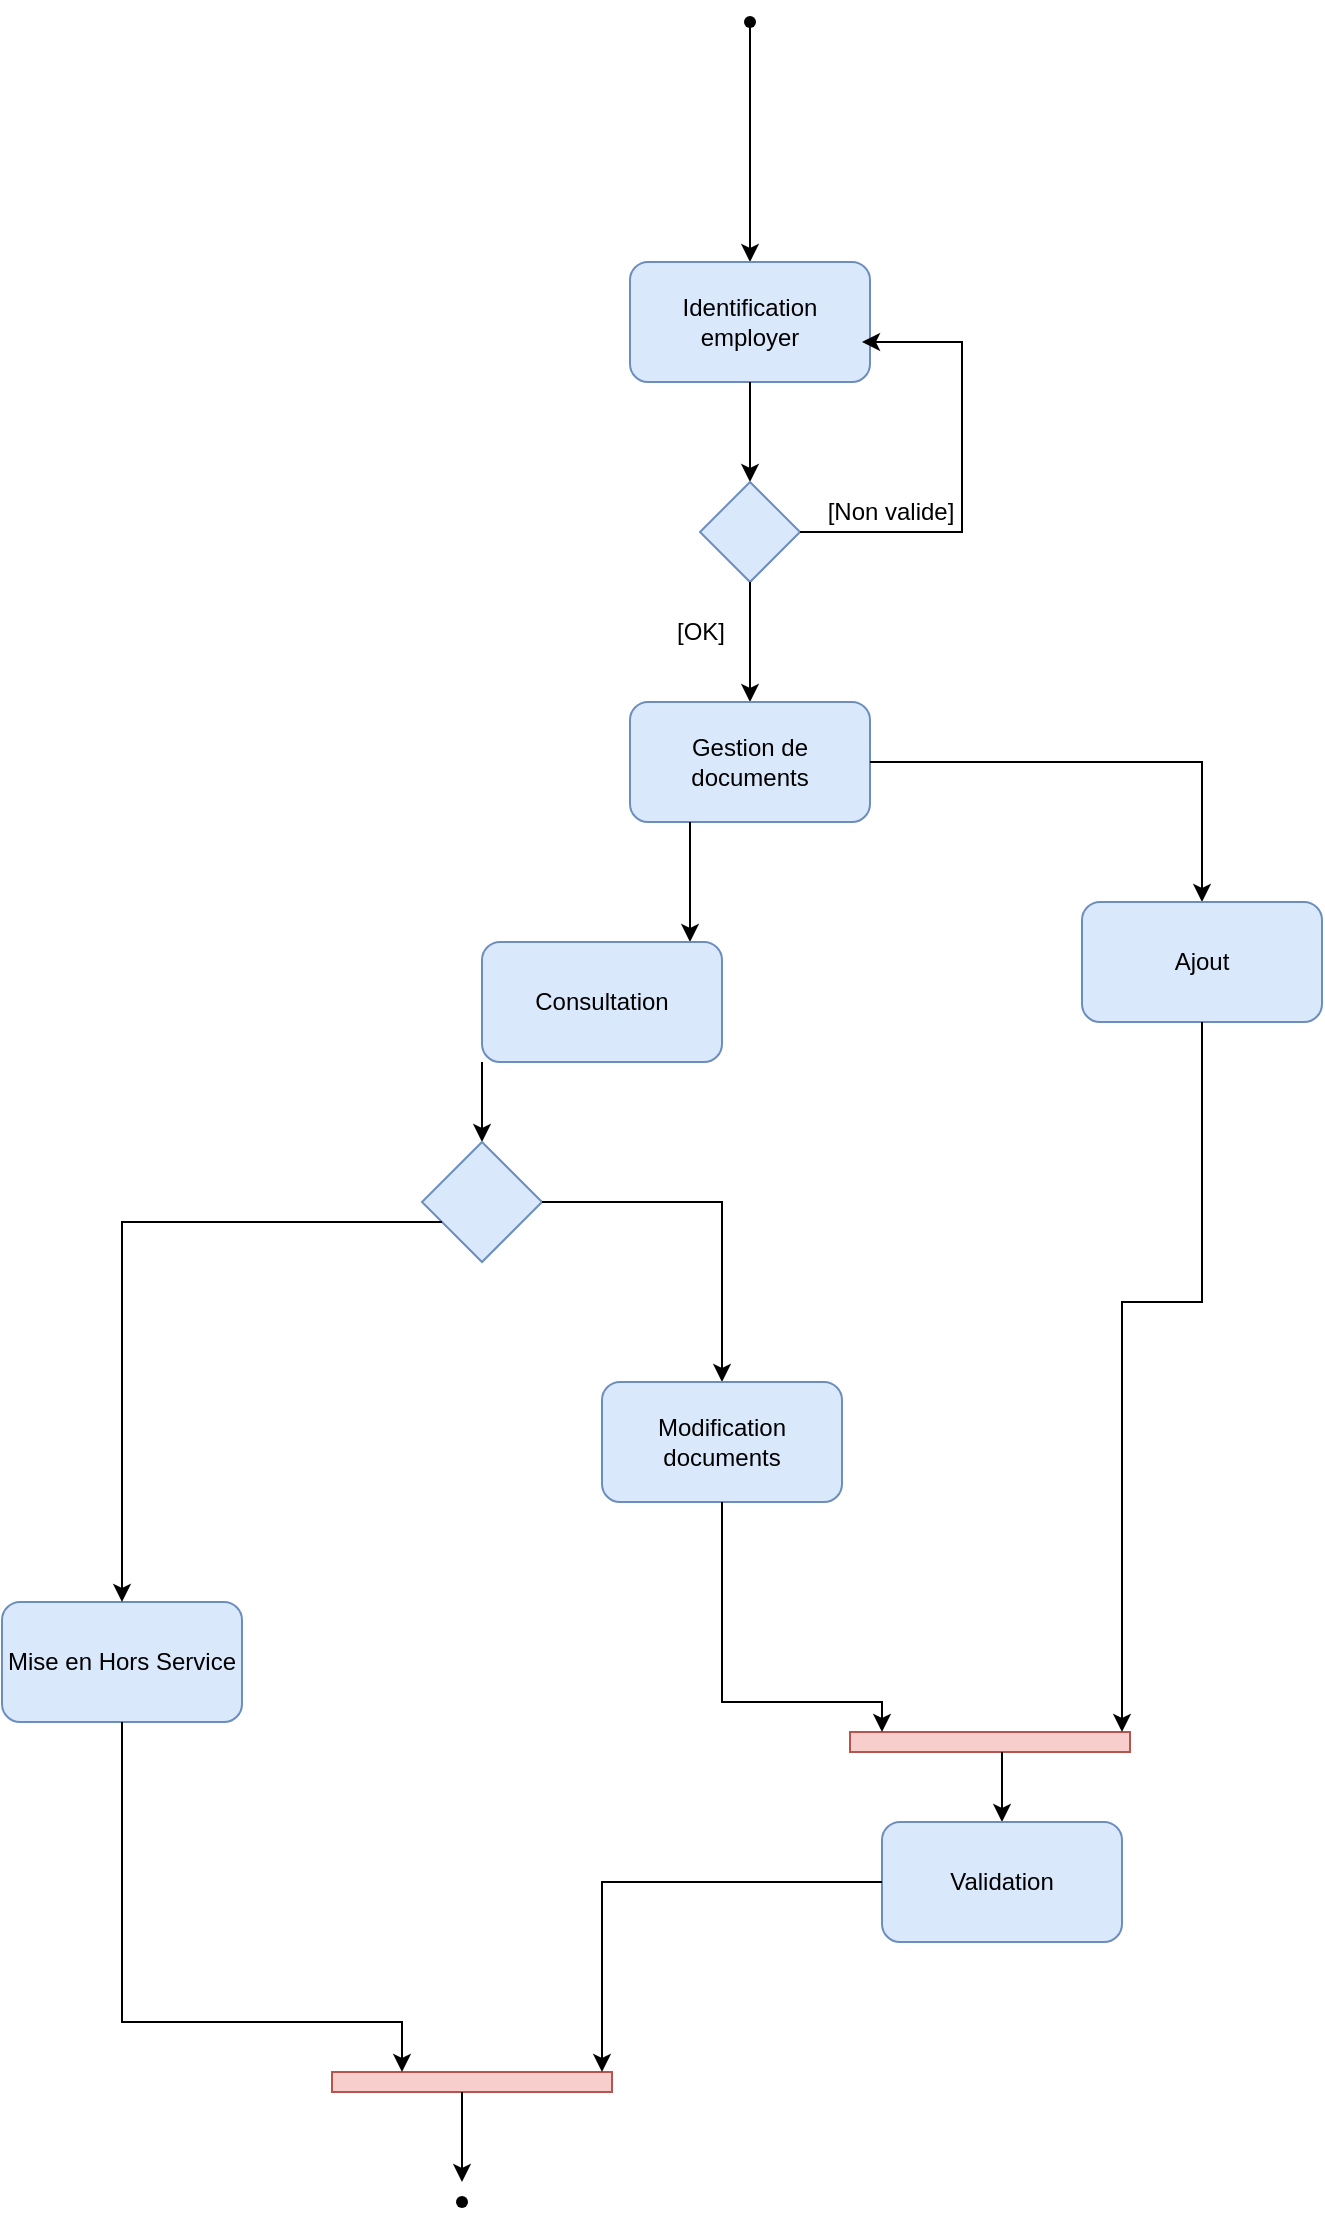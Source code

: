 <mxfile version="21.0.8" type="device" pages="3"><diagram name="Activité" id="EU0yWPnF8rRC2kaREz6J"><mxGraphModel dx="1949" dy="1153" grid="1" gridSize="10" guides="1" tooltips="1" connect="1" arrows="1" fold="1" page="1" pageScale="1" pageWidth="827" pageHeight="1169" math="0" shadow="0"><root><mxCell id="0"/><mxCell id="1" parent="0"/><mxCell id="TRYcGIbiOv0MyPujM1PL-1" value="" style="shape=waypoint;sketch=0;fillStyle=solid;size=6;pointerEvents=1;points=[];fillColor=none;resizable=0;rotatable=0;perimeter=centerPerimeter;snapToPoint=1;" parent="1" vertex="1"><mxGeometry x="404" y="30" width="20" height="20" as="geometry"/></mxCell><mxCell id="TRYcGIbiOv0MyPujM1PL-2" value="" style="endArrow=classic;html=1;rounded=0;" parent="1" source="TRYcGIbiOv0MyPujM1PL-1" edge="1"><mxGeometry width="50" height="50" relative="1" as="geometry"><mxPoint x="400" y="160" as="sourcePoint"/><mxPoint x="414" y="160" as="targetPoint"/></mxGeometry></mxCell><mxCell id="TRYcGIbiOv0MyPujM1PL-3" value="Identification employer" style="rounded=1;whiteSpace=wrap;html=1;fillColor=#dae8fc;strokeColor=#6c8ebf;" parent="1" vertex="1"><mxGeometry x="354" y="160" width="120" height="60" as="geometry"/></mxCell><mxCell id="TRYcGIbiOv0MyPujM1PL-4" value="" style="endArrow=classic;html=1;rounded=0;exitX=0.5;exitY=1;exitDx=0;exitDy=0;" parent="1" source="TRYcGIbiOv0MyPujM1PL-3" edge="1"><mxGeometry width="50" height="50" relative="1" as="geometry"><mxPoint x="370" y="400" as="sourcePoint"/><mxPoint x="414" y="270" as="targetPoint"/></mxGeometry></mxCell><mxCell id="TRYcGIbiOv0MyPujM1PL-5" value="" style="rhombus;whiteSpace=wrap;html=1;fillColor=#dae8fc;strokeColor=#6c8ebf;" parent="1" vertex="1"><mxGeometry x="389" y="270" width="50" height="50" as="geometry"/></mxCell><mxCell id="TRYcGIbiOv0MyPujM1PL-6" value="" style="endArrow=classic;html=1;rounded=0;exitX=1;exitY=0.5;exitDx=0;exitDy=0;" parent="1" source="TRYcGIbiOv0MyPujM1PL-5" edge="1"><mxGeometry width="50" height="50" relative="1" as="geometry"><mxPoint x="370" y="400" as="sourcePoint"/><mxPoint x="470" y="200" as="targetPoint"/><Array as="points"><mxPoint x="520" y="295"/><mxPoint x="520" y="200"/></Array></mxGeometry></mxCell><mxCell id="TRYcGIbiOv0MyPujM1PL-7" value="[OK]&lt;br&gt;" style="text;html=1;align=center;verticalAlign=middle;resizable=0;points=[];autosize=1;strokeColor=none;fillColor=none;" parent="1" vertex="1"><mxGeometry x="364" y="330" width="50" height="30" as="geometry"/></mxCell><mxCell id="TRYcGIbiOv0MyPujM1PL-8" value="[Non valide]" style="text;html=1;align=center;verticalAlign=middle;resizable=0;points=[];autosize=1;strokeColor=none;fillColor=none;" parent="1" vertex="1"><mxGeometry x="439" y="270" width="90" height="30" as="geometry"/></mxCell><mxCell id="TRYcGIbiOv0MyPujM1PL-9" value="" style="endArrow=classic;html=1;rounded=0;exitX=0.5;exitY=1;exitDx=0;exitDy=0;" parent="1" source="TRYcGIbiOv0MyPujM1PL-5" edge="1"><mxGeometry width="50" height="50" relative="1" as="geometry"><mxPoint x="370" y="390" as="sourcePoint"/><mxPoint x="414" y="380" as="targetPoint"/></mxGeometry></mxCell><mxCell id="TRYcGIbiOv0MyPujM1PL-10" value="Gestion de documents" style="rounded=1;whiteSpace=wrap;html=1;fillColor=#dae8fc;strokeColor=#6c8ebf;" parent="1" vertex="1"><mxGeometry x="354" y="380" width="120" height="60" as="geometry"/></mxCell><mxCell id="TRYcGIbiOv0MyPujM1PL-11" value="" style="endArrow=classic;html=1;rounded=0;exitX=0.25;exitY=1;exitDx=0;exitDy=0;" parent="1" source="TRYcGIbiOv0MyPujM1PL-10" edge="1"><mxGeometry width="50" height="50" relative="1" as="geometry"><mxPoint x="370" y="480" as="sourcePoint"/><mxPoint x="384" y="500" as="targetPoint"/><Array as="points"><mxPoint x="384" y="480"/></Array></mxGeometry></mxCell><mxCell id="TRYcGIbiOv0MyPujM1PL-12" value="" style="endArrow=classic;html=1;rounded=0;" parent="1" edge="1"><mxGeometry width="50" height="50" relative="1" as="geometry"><mxPoint x="474" y="410" as="sourcePoint"/><mxPoint x="640" y="480" as="targetPoint"/><Array as="points"><mxPoint x="640" y="410"/></Array></mxGeometry></mxCell><mxCell id="TRYcGIbiOv0MyPujM1PL-13" value="Ajout" style="rounded=1;whiteSpace=wrap;html=1;fillColor=#dae8fc;strokeColor=#6c8ebf;" parent="1" vertex="1"><mxGeometry x="580" y="480" width="120" height="60" as="geometry"/></mxCell><mxCell id="TRYcGIbiOv0MyPujM1PL-14" value="Consultation" style="rounded=1;whiteSpace=wrap;html=1;fillColor=#dae8fc;strokeColor=#6c8ebf;" parent="1" vertex="1"><mxGeometry x="280" y="500" width="120" height="60" as="geometry"/></mxCell><mxCell id="TRYcGIbiOv0MyPujM1PL-15" value="" style="endArrow=classic;html=1;rounded=0;exitX=0;exitY=1;exitDx=0;exitDy=0;" parent="1" source="TRYcGIbiOv0MyPujM1PL-14" edge="1"><mxGeometry width="50" height="50" relative="1" as="geometry"><mxPoint x="430" y="580" as="sourcePoint"/><mxPoint x="280" y="600" as="targetPoint"/></mxGeometry></mxCell><mxCell id="TRYcGIbiOv0MyPujM1PL-16" value="" style="rhombus;whiteSpace=wrap;html=1;fillColor=#dae8fc;strokeColor=#6c8ebf;" parent="1" vertex="1"><mxGeometry x="250" y="600" width="60" height="60" as="geometry"/></mxCell><mxCell id="TRYcGIbiOv0MyPujM1PL-21" value="" style="html=1;points=[];perimeter=orthogonalPerimeter;outlineConnect=0;targetShapes=umlLifeline;portConstraint=eastwest;newEdgeStyle={&quot;edgeStyle&quot;:&quot;elbowEdgeStyle&quot;,&quot;elbow&quot;:&quot;vertical&quot;,&quot;curved&quot;:0,&quot;rounded&quot;:0};rotation=90;fillColor=#f8cecc;strokeColor=#b85450;" parent="1" vertex="1"><mxGeometry x="529" y="830" width="10" height="140" as="geometry"/></mxCell><mxCell id="TRYcGIbiOv0MyPujM1PL-23" value="" style="endArrow=classic;html=1;rounded=0;exitX=0.5;exitY=1;exitDx=0;exitDy=0;" parent="1" source="TRYcGIbiOv0MyPujM1PL-13" target="TRYcGIbiOv0MyPujM1PL-21" edge="1"><mxGeometry width="50" height="50" relative="1" as="geometry"><mxPoint x="430" y="580" as="sourcePoint"/><mxPoint x="520" y="680" as="targetPoint"/><Array as="points"><mxPoint x="640" y="680"/><mxPoint x="600" y="680"/></Array></mxGeometry></mxCell><mxCell id="TRYcGIbiOv0MyPujM1PL-24" value="" style="endArrow=classic;html=1;rounded=0;" parent="1" edge="1"><mxGeometry width="50" height="50" relative="1" as="geometry"><mxPoint x="310" y="630" as="sourcePoint"/><mxPoint x="400" y="720" as="targetPoint"/><Array as="points"><mxPoint x="400" y="630"/></Array></mxGeometry></mxCell><mxCell id="TRYcGIbiOv0MyPujM1PL-25" value="Modification documents" style="rounded=1;whiteSpace=wrap;html=1;fillColor=#dae8fc;strokeColor=#6c8ebf;" parent="1" vertex="1"><mxGeometry x="340" y="720" width="120" height="60" as="geometry"/></mxCell><mxCell id="TRYcGIbiOv0MyPujM1PL-26" value="" style="endArrow=classic;html=1;rounded=0;" parent="1" source="TRYcGIbiOv0MyPujM1PL-25" target="TRYcGIbiOv0MyPujM1PL-21" edge="1"><mxGeometry width="50" height="50" relative="1" as="geometry"><mxPoint x="439" y="870" as="sourcePoint"/><mxPoint x="480" y="950" as="targetPoint"/><Array as="points"><mxPoint x="400" y="880"/><mxPoint x="480" y="880"/></Array></mxGeometry></mxCell><mxCell id="TRYcGIbiOv0MyPujM1PL-27" value="" style="endArrow=classic;html=1;rounded=0;entryX=0.5;entryY=0;entryDx=0;entryDy=0;" parent="1" source="TRYcGIbiOv0MyPujM1PL-21" target="TRYcGIbiOv0MyPujM1PL-28" edge="1"><mxGeometry width="50" height="50" relative="1" as="geometry"><mxPoint x="520" y="1030" as="sourcePoint"/><mxPoint x="540" y="1040" as="targetPoint"/></mxGeometry></mxCell><mxCell id="TRYcGIbiOv0MyPujM1PL-28" value="Validation" style="rounded=1;whiteSpace=wrap;html=1;fillColor=#dae8fc;strokeColor=#6c8ebf;" parent="1" vertex="1"><mxGeometry x="480" y="940" width="120" height="60" as="geometry"/></mxCell><mxCell id="TRYcGIbiOv0MyPujM1PL-29" value="Mise en Hors Service" style="rounded=1;whiteSpace=wrap;html=1;fillColor=#dae8fc;strokeColor=#6c8ebf;" parent="1" vertex="1"><mxGeometry x="40" y="830" width="120" height="60" as="geometry"/></mxCell><mxCell id="TRYcGIbiOv0MyPujM1PL-30" value="" style="endArrow=classic;html=1;rounded=0;entryX=0.5;entryY=0;entryDx=0;entryDy=0;" parent="1" target="TRYcGIbiOv0MyPujM1PL-29" edge="1"><mxGeometry width="50" height="50" relative="1" as="geometry"><mxPoint x="100" y="640" as="sourcePoint"/><mxPoint x="150" y="600" as="targetPoint"/><Array as="points"><mxPoint x="260" y="640"/><mxPoint x="100" y="640"/></Array></mxGeometry></mxCell><mxCell id="TRYcGIbiOv0MyPujM1PL-31" value="" style="html=1;points=[];perimeter=orthogonalPerimeter;outlineConnect=0;targetShapes=umlLifeline;portConstraint=eastwest;newEdgeStyle={&quot;edgeStyle&quot;:&quot;elbowEdgeStyle&quot;,&quot;elbow&quot;:&quot;vertical&quot;,&quot;curved&quot;:0,&quot;rounded&quot;:0};rotation=90;fillColor=#f8cecc;strokeColor=#b85450;" parent="1" vertex="1"><mxGeometry x="270" y="1000" width="10" height="140" as="geometry"/></mxCell><mxCell id="TRYcGIbiOv0MyPujM1PL-32" value="" style="endArrow=classic;html=1;rounded=0;exitX=0;exitY=0.5;exitDx=0;exitDy=0;" parent="1" source="TRYcGIbiOv0MyPujM1PL-28" target="TRYcGIbiOv0MyPujM1PL-31" edge="1"><mxGeometry width="50" height="50" relative="1" as="geometry"><mxPoint x="260" y="960" as="sourcePoint"/><mxPoint x="404" y="940" as="targetPoint"/><Array as="points"><mxPoint x="340" y="970"/></Array></mxGeometry></mxCell><mxCell id="TRYcGIbiOv0MyPujM1PL-33" value="" style="endArrow=classic;html=1;rounded=0;exitX=0.5;exitY=1;exitDx=0;exitDy=0;" parent="1" source="TRYcGIbiOv0MyPujM1PL-29" target="TRYcGIbiOv0MyPujM1PL-31" edge="1"><mxGeometry width="50" height="50" relative="1" as="geometry"><mxPoint x="100" y="970" as="sourcePoint"/><mxPoint x="280" y="1040" as="targetPoint"/><Array as="points"><mxPoint x="100" y="1040"/><mxPoint x="240" y="1040"/></Array></mxGeometry></mxCell><mxCell id="TRYcGIbiOv0MyPujM1PL-34" value="" style="endArrow=classic;html=1;rounded=0;" parent="1" source="TRYcGIbiOv0MyPujM1PL-31" edge="1"><mxGeometry width="50" height="50" relative="1" as="geometry"><mxPoint x="420" y="1120" as="sourcePoint"/><mxPoint x="270" y="1120" as="targetPoint"/></mxGeometry></mxCell><mxCell id="TRYcGIbiOv0MyPujM1PL-35" value="" style="shape=waypoint;sketch=0;fillStyle=solid;size=6;pointerEvents=1;points=[];fillColor=none;resizable=0;rotatable=0;perimeter=centerPerimeter;snapToPoint=1;" parent="1" vertex="1"><mxGeometry x="260" y="1120" width="20" height="20" as="geometry"/></mxCell></root></mxGraphModel></diagram><diagram id="dxwLb2O8zU4SCL_iE14l" name="Sequence"><mxGraphModel dx="1364" dy="807" grid="1" gridSize="10" guides="1" tooltips="1" connect="1" arrows="1" fold="1" page="1" pageScale="1" pageWidth="827" pageHeight="1169" math="0" shadow="0"><root><mxCell id="0"/><mxCell id="1" parent="0"/><mxCell id="hSgh8JxBYPpLc3H7RNTW-1" value="" style="whiteSpace=wrap;html=1;aspect=fixed;" vertex="1" parent="1"><mxGeometry x="40" width="820" height="820" as="geometry"/></mxCell><mxCell id="hSgh8JxBYPpLc3H7RNTW-2" value="Employer" style="shape=umlActor;verticalLabelPosition=bottom;verticalAlign=top;html=1;outlineConnect=0;" vertex="1" parent="1"><mxGeometry x="80" y="20" width="30" height="60" as="geometry"/></mxCell><mxCell id="hSgh8JxBYPpLc3H7RNTW-3" value="systeme" style="rounded=0;whiteSpace=wrap;html=1;" vertex="1" parent="1"><mxGeometry x="570" y="20" width="120" height="60" as="geometry"/></mxCell><mxCell id="hSgh8JxBYPpLc3H7RNTW-4" value="" style="endArrow=none;dashed=1;html=1;dashPattern=1 3;strokeWidth=2;rounded=0;" edge="1" parent="1"><mxGeometry width="50" height="50" relative="1" as="geometry"><mxPoint x="90" y="660" as="sourcePoint"/><mxPoint x="90" y="110" as="targetPoint"/></mxGeometry></mxCell><mxCell id="hSgh8JxBYPpLc3H7RNTW-5" value="" style="endArrow=none;dashed=1;html=1;rounded=0;entryX=0.5;entryY=1;entryDx=0;entryDy=0;" edge="1" parent="1" target="hSgh8JxBYPpLc3H7RNTW-3"><mxGeometry width="50" height="50" relative="1" as="geometry"><mxPoint x="630" y="680" as="sourcePoint"/><mxPoint x="380" y="200" as="targetPoint"/></mxGeometry></mxCell><mxCell id="hSgh8JxBYPpLc3H7RNTW-6" value="" style="endArrow=classic;html=1;rounded=0;" edge="1" parent="1"><mxGeometry width="50" height="50" relative="1" as="geometry"><mxPoint x="90" y="200" as="sourcePoint"/><mxPoint x="630" y="200" as="targetPoint"/></mxGeometry></mxCell><mxCell id="hSgh8JxBYPpLc3H7RNTW-7" value="1: Nouvelle emprunt de documents" style="edgeLabel;html=1;align=center;verticalAlign=middle;resizable=0;points=[];" vertex="1" connectable="0" parent="hSgh8JxBYPpLc3H7RNTW-6"><mxGeometry x="-0.175" y="1" relative="1" as="geometry"><mxPoint x="38" y="-19" as="offset"/></mxGeometry></mxCell><mxCell id="hSgh8JxBYPpLc3H7RNTW-8" value="" style="endArrow=classic;html=1;rounded=0;" edge="1" parent="1"><mxGeometry width="50" height="50" relative="1" as="geometry"><mxPoint x="630" y="520" as="sourcePoint"/><mxPoint x="90" y="520" as="targetPoint"/></mxGeometry></mxCell><mxCell id="hSgh8JxBYPpLc3H7RNTW-9" value="8: Enregistre n°lecteur avec côte document" style="edgeLabel;html=1;align=center;verticalAlign=middle;resizable=0;points=[];" vertex="1" connectable="0" parent="hSgh8JxBYPpLc3H7RNTW-8"><mxGeometry x="-0.104" y="2" relative="1" as="geometry"><mxPoint x="-38" y="-12" as="offset"/></mxGeometry></mxCell><mxCell id="hSgh8JxBYPpLc3H7RNTW-10" value="" style="endArrow=classic;html=1;rounded=0;" edge="1" parent="1"><mxGeometry width="50" height="50" relative="1" as="geometry"><mxPoint x="90" y="280" as="sourcePoint"/><mxPoint x="630" y="280" as="targetPoint"/></mxGeometry></mxCell><mxCell id="hSgh8JxBYPpLc3H7RNTW-11" value="3: Entre numéro de la carte lecteur / cote document" style="edgeLabel;html=1;align=center;verticalAlign=middle;resizable=0;points=[];" vertex="1" connectable="0" parent="hSgh8JxBYPpLc3H7RNTW-10"><mxGeometry x="0.037" y="1" relative="1" as="geometry"><mxPoint x="-20" y="-9" as="offset"/></mxGeometry></mxCell><mxCell id="hSgh8JxBYPpLc3H7RNTW-12" value="" style="endArrow=classic;html=1;rounded=0;" edge="1" parent="1"><mxGeometry width="50" height="50" relative="1" as="geometry"><mxPoint x="630" y="240" as="sourcePoint"/><mxPoint x="90" y="240" as="targetPoint"/></mxGeometry></mxCell><mxCell id="hSgh8JxBYPpLc3H7RNTW-13" value="2: Ouvre page d'enregistrement" style="edgeLabel;html=1;align=center;verticalAlign=middle;resizable=0;points=[];" vertex="1" connectable="0" parent="hSgh8JxBYPpLc3H7RNTW-12"><mxGeometry x="-0.093" y="4" relative="1" as="geometry"><mxPoint x="-35" y="-14" as="offset"/></mxGeometry></mxCell><mxCell id="hSgh8JxBYPpLc3H7RNTW-14" value="" style="endArrow=classic;html=1;rounded=0;" edge="1" parent="1"><mxGeometry width="50" height="50" relative="1" as="geometry"><mxPoint x="630" y="360" as="sourcePoint"/><mxPoint x="630" y="440" as="targetPoint"/><Array as="points"><mxPoint x="680" y="360"/><mxPoint x="680" y="440"/></Array></mxGeometry></mxCell><mxCell id="hSgh8JxBYPpLc3H7RNTW-15" value="Control cartes lecteur&lt;br&gt;&amp;nbsp;+ cotisation +&lt;br&gt;&amp;nbsp;moins de 5 emprunts en cours" style="text;html=1;align=center;verticalAlign=middle;resizable=0;points=[];autosize=1;strokeColor=none;fillColor=none;" vertex="1" parent="1"><mxGeometry x="670" y="380" width="190" height="60" as="geometry"/></mxCell><mxCell id="hSgh8JxBYPpLc3H7RNTW-16" value="" style="endArrow=classic;html=1;rounded=0;" edge="1" parent="1"><mxGeometry width="50" height="50" relative="1" as="geometry"><mxPoint x="630" y="320" as="sourcePoint"/><mxPoint x="90" y="320" as="targetPoint"/></mxGeometry></mxCell><mxCell id="hSgh8JxBYPpLc3H7RNTW-17" value="4: Fentre avec info client" style="edgeLabel;html=1;align=center;verticalAlign=middle;resizable=0;points=[];" vertex="1" connectable="0" parent="hSgh8JxBYPpLc3H7RNTW-16"><mxGeometry x="0.041" y="-1" relative="1" as="geometry"><mxPoint x="1" y="-9" as="offset"/></mxGeometry></mxCell><mxCell id="hSgh8JxBYPpLc3H7RNTW-18" value="" style="endArrow=classic;html=1;rounded=0;" edge="1" parent="1"><mxGeometry width="50" height="50" relative="1" as="geometry"><mxPoint x="90" y="360" as="sourcePoint"/><mxPoint x="630" y="360" as="targetPoint"/></mxGeometry></mxCell><mxCell id="hSgh8JxBYPpLc3H7RNTW-19" value="5: Validation&lt;br&gt;" style="edgeLabel;html=1;align=center;verticalAlign=middle;resizable=0;points=[];" vertex="1" connectable="0" parent="hSgh8JxBYPpLc3H7RNTW-18"><mxGeometry x="-0.059" relative="1" as="geometry"><mxPoint y="-10" as="offset"/></mxGeometry></mxCell><mxCell id="hSgh8JxBYPpLc3H7RNTW-20" value="" style="endArrow=classic;html=1;rounded=0;" edge="1" parent="1"><mxGeometry width="50" height="50" relative="1" as="geometry"><mxPoint x="630" y="440" as="sourcePoint"/><mxPoint x="90" y="440" as="targetPoint"/></mxGeometry></mxCell><mxCell id="hSgh8JxBYPpLc3H7RNTW-21" value="6: Fenetre de validation de l'emprunt" style="edgeLabel;html=1;align=center;verticalAlign=middle;resizable=0;points=[];" vertex="1" connectable="0" parent="hSgh8JxBYPpLc3H7RNTW-20"><mxGeometry x="0.048" y="-2" relative="1" as="geometry"><mxPoint x="-7" y="-8" as="offset"/></mxGeometry></mxCell><mxCell id="hSgh8JxBYPpLc3H7RNTW-22" value="" style="endArrow=classic;html=1;rounded=0;" edge="1" parent="1"><mxGeometry width="50" height="50" relative="1" as="geometry"><mxPoint x="90" y="480" as="sourcePoint"/><mxPoint x="630" y="480" as="targetPoint"/></mxGeometry></mxCell><mxCell id="hSgh8JxBYPpLc3H7RNTW-23" value="7: Validation" style="edgeLabel;html=1;align=center;verticalAlign=middle;resizable=0;points=[];" vertex="1" connectable="0" parent="hSgh8JxBYPpLc3H7RNTW-22"><mxGeometry x="-0.111" y="-3" relative="1" as="geometry"><mxPoint y="-13" as="offset"/></mxGeometry></mxCell></root></mxGraphModel></diagram><diagram id="GvslMSym6UCdt5Sw2Dy8" name="Scenario"><mxGraphModel dx="1364" dy="807" grid="1" gridSize="10" guides="1" tooltips="1" connect="1" arrows="1" fold="1" page="1" pageScale="1" pageWidth="827" pageHeight="1169" math="0" shadow="0"><root><mxCell id="0"/><mxCell id="1" parent="0"/><mxCell id="ylMGfedUQcOJLWGn1Awm-1" value="" style="whiteSpace=wrap;html=1;aspect=fixed;" vertex="1" parent="1"><mxGeometry x="130" y="65" width="590" height="590" as="geometry"/></mxCell><mxCell id="ylMGfedUQcOJLWGn1Awm-2" value="Actor" style="shape=umlActor;verticalLabelPosition=bottom;verticalAlign=top;html=1;outlineConnect=0;" vertex="1" parent="1"><mxGeometry x="760" y="80" width="30" height="60" as="geometry"/></mxCell><mxCell id="ylMGfedUQcOJLWGn1Awm-3" value="Actor" style="shape=umlActor;verticalLabelPosition=bottom;verticalAlign=top;html=1;outlineConnect=0;" vertex="1" parent="1"><mxGeometry x="50" y="90" width="30" height="60" as="geometry"/></mxCell><mxCell id="ylMGfedUQcOJLWGn1Awm-4" value="Actor" style="shape=umlActor;verticalLabelPosition=bottom;verticalAlign=top;html=1;outlineConnect=0;" vertex="1" parent="1"><mxGeometry x="750" y="555" width="30" height="60" as="geometry"/></mxCell><mxCell id="ylMGfedUQcOJLWGn1Awm-5" value="Création de cartes de lecteur" style="ellipse;whiteSpace=wrap;html=1;fillColor=#ffe6cc;strokeColor=#d79b00;" vertex="1" parent="1"><mxGeometry x="360" y="100" width="120" height="80" as="geometry"/></mxCell><mxCell id="ylMGfedUQcOJLWGn1Awm-6" value="Emprunt" style="ellipse;whiteSpace=wrap;html=1;fillColor=#ffe6cc;strokeColor=#d79b00;" vertex="1" parent="1"><mxGeometry x="280" y="240" width="120" height="80" as="geometry"/></mxCell><mxCell id="ylMGfedUQcOJLWGn1Awm-7" value="Enregistrement lecteur et nouveaux documents" style="ellipse;whiteSpace=wrap;html=1;fillColor=#ffe6cc;strokeColor=#d79b00;" vertex="1" parent="1"><mxGeometry x="520" y="270" width="120" height="80" as="geometry"/></mxCell><mxCell id="ylMGfedUQcOJLWGn1Awm-8" value="Consultation état de lecteur" style="ellipse;whiteSpace=wrap;html=1;fillColor=#ffe6cc;strokeColor=#d79b00;" vertex="1" parent="1"><mxGeometry x="580" y="360" width="120" height="80" as="geometry"/></mxCell><mxCell id="ylMGfedUQcOJLWGn1Awm-9" value="Consulter" style="ellipse;whiteSpace=wrap;html=1;fillColor=#ffe6cc;strokeColor=#d79b00;" vertex="1" parent="1"><mxGeometry x="160" y="460" width="120" height="80" as="geometry"/></mxCell><mxCell id="ylMGfedUQcOJLWGn1Awm-10" value="" style="endArrow=none;html=1;rounded=0;entryX=0;entryY=0.5;entryDx=0;entryDy=0;exitX=1;exitY=0.333;exitDx=0;exitDy=0;exitPerimeter=0;" edge="1" parent="1" source="ylMGfedUQcOJLWGn1Awm-3" target="ylMGfedUQcOJLWGn1Awm-5"><mxGeometry width="50" height="50" relative="1" as="geometry"><mxPoint x="180" y="175" as="sourcePoint"/><mxPoint x="230" y="125" as="targetPoint"/></mxGeometry></mxCell><mxCell id="ylMGfedUQcOJLWGn1Awm-11" value="" style="endArrow=none;html=1;rounded=0;entryX=0;entryY=0.333;entryDx=0;entryDy=0;entryPerimeter=0;exitX=1;exitY=0.5;exitDx=0;exitDy=0;" edge="1" parent="1" source="ylMGfedUQcOJLWGn1Awm-5" target="ylMGfedUQcOJLWGn1Awm-2"><mxGeometry width="50" height="50" relative="1" as="geometry"><mxPoint x="460" y="140" as="sourcePoint"/><mxPoint x="510" y="90" as="targetPoint"/></mxGeometry></mxCell><mxCell id="ylMGfedUQcOJLWGn1Awm-12" value="" style="endArrow=none;html=1;rounded=0;entryX=0;entryY=0.5;entryDx=0;entryDy=0;" edge="1" parent="1" target="ylMGfedUQcOJLWGn1Awm-6"><mxGeometry width="50" height="50" relative="1" as="geometry"><mxPoint x="80" y="110" as="sourcePoint"/><mxPoint x="160" y="140" as="targetPoint"/></mxGeometry></mxCell><mxCell id="ylMGfedUQcOJLWGn1Awm-13" value="" style="endArrow=none;html=1;rounded=0;exitX=1;exitY=0.4;exitDx=0;exitDy=0;exitPerimeter=0;" edge="1" parent="1" source="ylMGfedUQcOJLWGn1Awm-6"><mxGeometry width="50" height="50" relative="1" as="geometry"><mxPoint x="430" y="270" as="sourcePoint"/><mxPoint x="760" y="100" as="targetPoint"/></mxGeometry></mxCell><mxCell id="ylMGfedUQcOJLWGn1Awm-14" value="" style="endArrow=none;html=1;rounded=0;entryX=0;entryY=0.333;entryDx=0;entryDy=0;entryPerimeter=0;" edge="1" parent="1" source="ylMGfedUQcOJLWGn1Awm-6" target="ylMGfedUQcOJLWGn1Awm-4"><mxGeometry width="50" height="50" relative="1" as="geometry"><mxPoint x="390" y="390" as="sourcePoint"/><mxPoint x="440" y="340" as="targetPoint"/></mxGeometry></mxCell><mxCell id="ylMGfedUQcOJLWGn1Awm-15" value="" style="endArrow=none;html=1;rounded=0;entryX=0;entryY=0.333;entryDx=0;entryDy=0;entryPerimeter=0;" edge="1" parent="1" source="ylMGfedUQcOJLWGn1Awm-7" target="ylMGfedUQcOJLWGn1Awm-2"><mxGeometry width="50" height="50" relative="1" as="geometry"><mxPoint x="620" y="260" as="sourcePoint"/><mxPoint x="670" y="210" as="targetPoint"/></mxGeometry></mxCell><mxCell id="ylMGfedUQcOJLWGn1Awm-16" value="" style="endArrow=none;html=1;rounded=0;" edge="1" parent="1" source="ylMGfedUQcOJLWGn1Awm-8"><mxGeometry width="50" height="50" relative="1" as="geometry"><mxPoint x="670" y="335" as="sourcePoint"/><mxPoint x="760" y="100" as="targetPoint"/></mxGeometry></mxCell><mxCell id="ylMGfedUQcOJLWGn1Awm-17" value="" style="endArrow=none;html=1;rounded=0;" edge="1" parent="1" source="ylMGfedUQcOJLWGn1Awm-9"><mxGeometry width="50" height="50" relative="1" as="geometry"><mxPoint x="390" y="390" as="sourcePoint"/><mxPoint x="80" y="110" as="targetPoint"/><Array as="points"><mxPoint x="230" y="330"/></Array></mxGeometry></mxCell></root></mxGraphModel></diagram></mxfile>